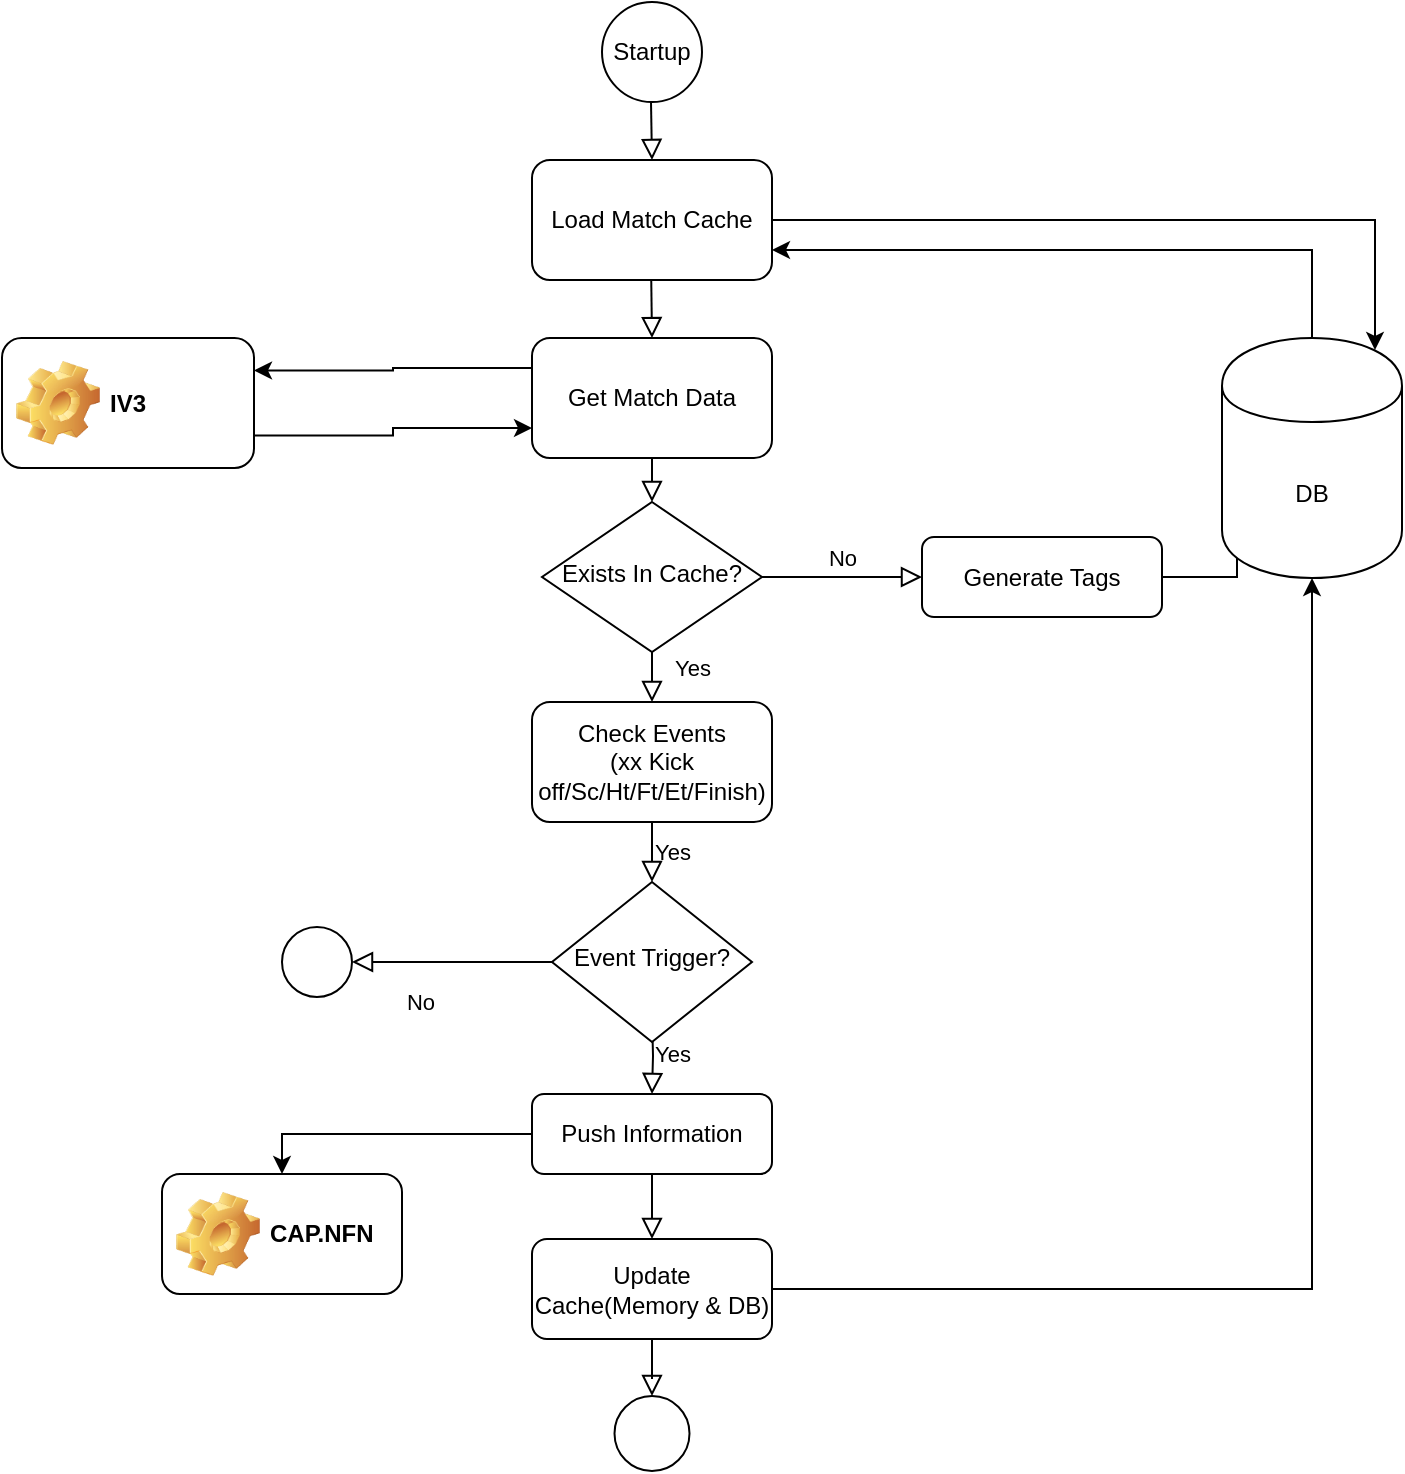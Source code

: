 <mxfile version="13.0.2" type="github" pages="8">
  <diagram id="C5RBs43oDa-KdzZeNtuy" name="V1">
    <mxGraphModel dx="2009" dy="1877" grid="1" gridSize="10" guides="1" tooltips="1" connect="1" arrows="1" fold="1" page="1" pageScale="1" pageWidth="827" pageHeight="1169" math="0" shadow="0">
      <root>
        <mxCell id="WIyWlLk6GJQsqaUBKTNV-0" />
        <mxCell id="WIyWlLk6GJQsqaUBKTNV-1" parent="WIyWlLk6GJQsqaUBKTNV-0" />
        <mxCell id="WIyWlLk6GJQsqaUBKTNV-2" value="" style="rounded=0;html=1;jettySize=auto;orthogonalLoop=1;fontSize=11;endArrow=block;endFill=0;endSize=8;strokeWidth=1;shadow=0;labelBackgroundColor=none;edgeStyle=orthogonalEdgeStyle;entryX=0.5;entryY=0;entryDx=0;entryDy=0;" parent="WIyWlLk6GJQsqaUBKTNV-1" target="6k4LD1PUbO5Gw9Kn8AXm-22" edge="1">
          <mxGeometry relative="1" as="geometry">
            <mxPoint x="234.5" y="-21" as="sourcePoint" />
            <mxPoint x="234.5" y="38" as="targetPoint" />
          </mxGeometry>
        </mxCell>
        <mxCell id="WIyWlLk6GJQsqaUBKTNV-4" value="Yes" style="rounded=0;html=1;jettySize=auto;orthogonalLoop=1;fontSize=11;endArrow=block;endFill=0;endSize=8;strokeWidth=1;shadow=0;labelBackgroundColor=none;edgeStyle=orthogonalEdgeStyle;entryX=0.5;entryY=0;entryDx=0;entryDy=0;" parent="WIyWlLk6GJQsqaUBKTNV-1" target="6k4LD1PUbO5Gw9Kn8AXm-13" edge="1">
          <mxGeometry y="20" relative="1" as="geometry">
            <mxPoint as="offset" />
            <mxPoint x="235" y="165" as="sourcePoint" />
          </mxGeometry>
        </mxCell>
        <mxCell id="WIyWlLk6GJQsqaUBKTNV-5" value="No" style="edgeStyle=orthogonalEdgeStyle;rounded=0;html=1;jettySize=auto;orthogonalLoop=1;fontSize=11;endArrow=block;endFill=0;endSize=8;strokeWidth=1;shadow=0;labelBackgroundColor=none;" parent="WIyWlLk6GJQsqaUBKTNV-1" source="WIyWlLk6GJQsqaUBKTNV-6" target="WIyWlLk6GJQsqaUBKTNV-7" edge="1">
          <mxGeometry y="10" relative="1" as="geometry">
            <mxPoint as="offset" />
          </mxGeometry>
        </mxCell>
        <mxCell id="WIyWlLk6GJQsqaUBKTNV-6" value="Exists In Cache?" style="rhombus;whiteSpace=wrap;html=1;shadow=0;fontFamily=Helvetica;fontSize=12;align=center;strokeWidth=1;spacing=6;spacingTop=-4;" parent="WIyWlLk6GJQsqaUBKTNV-1" vertex="1">
          <mxGeometry x="180" y="100" width="110" height="75" as="geometry" />
        </mxCell>
        <mxCell id="6k4LD1PUbO5Gw9Kn8AXm-11" style="edgeStyle=orthogonalEdgeStyle;rounded=0;orthogonalLoop=1;jettySize=auto;html=1;entryX=0.5;entryY=1;entryDx=0;entryDy=0;" parent="WIyWlLk6GJQsqaUBKTNV-1" source="WIyWlLk6GJQsqaUBKTNV-7" edge="1">
          <mxGeometry relative="1" as="geometry">
            <mxPoint x="565" y="120" as="targetPoint" />
          </mxGeometry>
        </mxCell>
        <mxCell id="WIyWlLk6GJQsqaUBKTNV-7" value="Generate Tags" style="rounded=1;whiteSpace=wrap;html=1;fontSize=12;glass=0;strokeWidth=1;shadow=0;" parent="WIyWlLk6GJQsqaUBKTNV-1" vertex="1">
          <mxGeometry x="370" y="117.5" width="120" height="40" as="geometry" />
        </mxCell>
        <mxCell id="WIyWlLk6GJQsqaUBKTNV-8" value="No" style="rounded=0;html=1;jettySize=auto;orthogonalLoop=1;fontSize=11;endArrow=block;endFill=0;endSize=8;strokeWidth=1;shadow=0;labelBackgroundColor=none;edgeStyle=orthogonalEdgeStyle;entryX=1;entryY=0.5;entryDx=0;entryDy=0;" parent="WIyWlLk6GJQsqaUBKTNV-1" source="WIyWlLk6GJQsqaUBKTNV-10" target="6k4LD1PUbO5Gw9Kn8AXm-16" edge="1">
          <mxGeometry x="0.333" y="20" relative="1" as="geometry">
            <mxPoint as="offset" />
            <mxPoint x="80" y="425" as="targetPoint" />
          </mxGeometry>
        </mxCell>
        <mxCell id="WIyWlLk6GJQsqaUBKTNV-9" value="Yes" style="edgeStyle=orthogonalEdgeStyle;rounded=0;html=1;jettySize=auto;orthogonalLoop=1;fontSize=11;endArrow=block;endFill=0;endSize=8;strokeWidth=1;shadow=0;labelBackgroundColor=none;" parent="WIyWlLk6GJQsqaUBKTNV-1" target="WIyWlLk6GJQsqaUBKTNV-12" edge="1">
          <mxGeometry y="10" relative="1" as="geometry">
            <mxPoint as="offset" />
            <mxPoint x="235" y="356" as="sourcePoint" />
          </mxGeometry>
        </mxCell>
        <mxCell id="WIyWlLk6GJQsqaUBKTNV-10" value="Event Trigger?" style="rhombus;whiteSpace=wrap;html=1;shadow=0;fontFamily=Helvetica;fontSize=12;align=center;strokeWidth=1;spacing=6;spacingTop=-4;" parent="WIyWlLk6GJQsqaUBKTNV-1" vertex="1">
          <mxGeometry x="185" y="290" width="100" height="80" as="geometry" />
        </mxCell>
        <mxCell id="6k4LD1PUbO5Gw9Kn8AXm-18" style="edgeStyle=orthogonalEdgeStyle;rounded=0;orthogonalLoop=1;jettySize=auto;html=1;entryX=0.5;entryY=0;entryDx=0;entryDy=0;" parent="WIyWlLk6GJQsqaUBKTNV-1" source="WIyWlLk6GJQsqaUBKTNV-12" target="6k4LD1PUbO5Gw9Kn8AXm-17" edge="1">
          <mxGeometry relative="1" as="geometry" />
        </mxCell>
        <mxCell id="WIyWlLk6GJQsqaUBKTNV-12" value="Push Information" style="rounded=1;whiteSpace=wrap;html=1;fontSize=12;glass=0;strokeWidth=1;shadow=0;" parent="WIyWlLk6GJQsqaUBKTNV-1" vertex="1">
          <mxGeometry x="175" y="396" width="120" height="40" as="geometry" />
        </mxCell>
        <mxCell id="6k4LD1PUbO5Gw9Kn8AXm-4" style="edgeStyle=orthogonalEdgeStyle;rounded=0;orthogonalLoop=1;jettySize=auto;html=1;entryX=1;entryY=0.25;entryDx=0;entryDy=0;exitX=0;exitY=0.25;exitDx=0;exitDy=0;" parent="WIyWlLk6GJQsqaUBKTNV-1" source="6k4LD1PUbO5Gw9Kn8AXm-22" target="6k4LD1PUbO5Gw9Kn8AXm-5" edge="1">
          <mxGeometry relative="1" as="geometry">
            <mxPoint x="280" y="73" as="sourcePoint" />
            <mxPoint x="414" y="88" as="targetPoint" />
          </mxGeometry>
        </mxCell>
        <mxCell id="6k4LD1PUbO5Gw9Kn8AXm-30" style="edgeStyle=orthogonalEdgeStyle;rounded=0;orthogonalLoop=1;jettySize=auto;html=1;entryX=0;entryY=0.75;entryDx=0;entryDy=0;exitX=1;exitY=0.75;exitDx=0;exitDy=0;" parent="WIyWlLk6GJQsqaUBKTNV-1" source="6k4LD1PUbO5Gw9Kn8AXm-5" target="6k4LD1PUbO5Gw9Kn8AXm-22" edge="1">
          <mxGeometry relative="1" as="geometry" />
        </mxCell>
        <mxCell id="6k4LD1PUbO5Gw9Kn8AXm-5" value="IV3" style="label;whiteSpace=wrap;html=1;image=img/clipart/Gear_128x128.png" parent="WIyWlLk6GJQsqaUBKTNV-1" vertex="1">
          <mxGeometry x="-90" y="18" width="126" height="65" as="geometry" />
        </mxCell>
        <mxCell id="6k4LD1PUbO5Gw9Kn8AXm-7" value="Startup" style="ellipse;whiteSpace=wrap;html=1;aspect=fixed;" parent="WIyWlLk6GJQsqaUBKTNV-1" vertex="1">
          <mxGeometry x="210" y="-150" width="50" height="50" as="geometry" />
        </mxCell>
        <mxCell id="6k4LD1PUbO5Gw9Kn8AXm-37" style="edgeStyle=orthogonalEdgeStyle;rounded=0;orthogonalLoop=1;jettySize=auto;html=1;entryX=1;entryY=0.75;entryDx=0;entryDy=0;exitX=0.5;exitY=0;exitDx=0;exitDy=0;" parent="WIyWlLk6GJQsqaUBKTNV-1" source="6k4LD1PUbO5Gw9Kn8AXm-10" target="6k4LD1PUbO5Gw9Kn8AXm-31" edge="1">
          <mxGeometry relative="1" as="geometry" />
        </mxCell>
        <mxCell id="6k4LD1PUbO5Gw9Kn8AXm-10" value="DB" style="shape=cylinder;whiteSpace=wrap;html=1;boundedLbl=1;backgroundOutline=1;" parent="WIyWlLk6GJQsqaUBKTNV-1" vertex="1">
          <mxGeometry x="520" y="18" width="90" height="120" as="geometry" />
        </mxCell>
        <mxCell id="6k4LD1PUbO5Gw9Kn8AXm-13" value="Check Events&lt;br&gt;(xx Kick off/Sc/Ht/Ft/Et/Finish)" style="rounded=1;whiteSpace=wrap;html=1;" parent="WIyWlLk6GJQsqaUBKTNV-1" vertex="1">
          <mxGeometry x="175" y="200" width="120" height="60" as="geometry" />
        </mxCell>
        <mxCell id="6k4LD1PUbO5Gw9Kn8AXm-15" value="Yes" style="edgeStyle=orthogonalEdgeStyle;rounded=0;html=1;jettySize=auto;orthogonalLoop=1;fontSize=11;endArrow=block;endFill=0;endSize=8;strokeWidth=1;shadow=0;labelBackgroundColor=none;exitX=0.5;exitY=1;exitDx=0;exitDy=0;entryX=0.5;entryY=0;entryDx=0;entryDy=0;" parent="WIyWlLk6GJQsqaUBKTNV-1" source="6k4LD1PUbO5Gw9Kn8AXm-13" target="WIyWlLk6GJQsqaUBKTNV-10" edge="1">
          <mxGeometry y="10" relative="1" as="geometry">
            <mxPoint as="offset" />
            <mxPoint x="280" y="425" as="sourcePoint" />
            <mxPoint x="220" y="395" as="targetPoint" />
          </mxGeometry>
        </mxCell>
        <mxCell id="6k4LD1PUbO5Gw9Kn8AXm-16" value="" style="ellipse;whiteSpace=wrap;html=1;aspect=fixed;" parent="WIyWlLk6GJQsqaUBKTNV-1" vertex="1">
          <mxGeometry x="50" y="312.5" width="35" height="35" as="geometry" />
        </mxCell>
        <mxCell id="6k4LD1PUbO5Gw9Kn8AXm-17" value="CAP.NFN" style="label;whiteSpace=wrap;html=1;image=img/clipart/Gear_128x128.png" parent="WIyWlLk6GJQsqaUBKTNV-1" vertex="1">
          <mxGeometry x="-10" y="436" width="120" height="60" as="geometry" />
        </mxCell>
        <mxCell id="6k4LD1PUbO5Gw9Kn8AXm-22" value="Get Match Data" style="rounded=1;whiteSpace=wrap;html=1;" parent="WIyWlLk6GJQsqaUBKTNV-1" vertex="1">
          <mxGeometry x="175" y="18" width="120" height="60" as="geometry" />
        </mxCell>
        <mxCell id="6k4LD1PUbO5Gw9Kn8AXm-29" value="" style="rounded=0;html=1;jettySize=auto;orthogonalLoop=1;fontSize=11;endArrow=block;endFill=0;endSize=8;strokeWidth=1;shadow=0;labelBackgroundColor=none;edgeStyle=orthogonalEdgeStyle;entryX=0.5;entryY=0;entryDx=0;entryDy=0;" parent="WIyWlLk6GJQsqaUBKTNV-1" target="6k4LD1PUbO5Gw9Kn8AXm-31" edge="1">
          <mxGeometry relative="1" as="geometry">
            <mxPoint x="234.5" y="-100" as="sourcePoint" />
            <mxPoint x="234.5" y="-41" as="targetPoint" />
          </mxGeometry>
        </mxCell>
        <mxCell id="6k4LD1PUbO5Gw9Kn8AXm-34" style="edgeStyle=orthogonalEdgeStyle;rounded=0;orthogonalLoop=1;jettySize=auto;html=1;entryX=0.85;entryY=0.05;entryDx=0;entryDy=0;entryPerimeter=0;" parent="WIyWlLk6GJQsqaUBKTNV-1" source="6k4LD1PUbO5Gw9Kn8AXm-31" target="6k4LD1PUbO5Gw9Kn8AXm-10" edge="1">
          <mxGeometry relative="1" as="geometry">
            <mxPoint x="591" y="49" as="targetPoint" />
          </mxGeometry>
        </mxCell>
        <mxCell id="6k4LD1PUbO5Gw9Kn8AXm-31" value="Load Match Cache" style="rounded=1;whiteSpace=wrap;html=1;" parent="WIyWlLk6GJQsqaUBKTNV-1" vertex="1">
          <mxGeometry x="175" y="-71" width="120" height="60" as="geometry" />
        </mxCell>
        <mxCell id="6k4LD1PUbO5Gw9Kn8AXm-36" value="" style="rounded=0;html=1;jettySize=auto;orthogonalLoop=1;fontSize=11;endArrow=block;endFill=0;endSize=8;strokeWidth=1;shadow=0;labelBackgroundColor=none;edgeStyle=orthogonalEdgeStyle;exitX=0.5;exitY=1;exitDx=0;exitDy=0;entryX=0.5;entryY=0;entryDx=0;entryDy=0;" parent="WIyWlLk6GJQsqaUBKTNV-1" source="6k4LD1PUbO5Gw9Kn8AXm-22" target="WIyWlLk6GJQsqaUBKTNV-6" edge="1">
          <mxGeometry relative="1" as="geometry">
            <mxPoint x="244.5" y="-32" as="sourcePoint" />
            <mxPoint x="244.5" y="27" as="targetPoint" />
          </mxGeometry>
        </mxCell>
        <mxCell id="6k4LD1PUbO5Gw9Kn8AXm-40" style="edgeStyle=orthogonalEdgeStyle;rounded=0;orthogonalLoop=1;jettySize=auto;html=1;entryX=0.5;entryY=1;entryDx=0;entryDy=0;" parent="WIyWlLk6GJQsqaUBKTNV-1" source="6k4LD1PUbO5Gw9Kn8AXm-39" target="6k4LD1PUbO5Gw9Kn8AXm-10" edge="1">
          <mxGeometry relative="1" as="geometry">
            <mxPoint x="596.5" y="114" as="targetPoint" />
          </mxGeometry>
        </mxCell>
        <mxCell id="6k4LD1PUbO5Gw9Kn8AXm-39" value="Update Cache(Memory &amp;amp; DB)" style="rounded=1;whiteSpace=wrap;html=1;" parent="WIyWlLk6GJQsqaUBKTNV-1" vertex="1">
          <mxGeometry x="175" y="468.5" width="120" height="50" as="geometry" />
        </mxCell>
        <mxCell id="6k4LD1PUbO5Gw9Kn8AXm-41" value="" style="rounded=0;html=1;jettySize=auto;orthogonalLoop=1;fontSize=11;endArrow=block;endFill=0;endSize=8;strokeWidth=1;shadow=0;labelBackgroundColor=none;edgeStyle=orthogonalEdgeStyle;exitX=0.5;exitY=1;exitDx=0;exitDy=0;entryX=0.5;entryY=0;entryDx=0;entryDy=0;" parent="WIyWlLk6GJQsqaUBKTNV-1" source="WIyWlLk6GJQsqaUBKTNV-12" target="6k4LD1PUbO5Gw9Kn8AXm-39" edge="1">
          <mxGeometry relative="1" as="geometry">
            <mxPoint x="360" y="326" as="sourcePoint" />
            <mxPoint x="244.5" y="-25" as="targetPoint" />
          </mxGeometry>
        </mxCell>
        <mxCell id="6k4LD1PUbO5Gw9Kn8AXm-43" value="" style="ellipse;whiteSpace=wrap;html=1;aspect=fixed;" parent="WIyWlLk6GJQsqaUBKTNV-1" vertex="1">
          <mxGeometry x="216.25" y="547" width="37.5" height="37.5" as="geometry" />
        </mxCell>
        <mxCell id="6k4LD1PUbO5Gw9Kn8AXm-44" value="" style="rounded=0;html=1;jettySize=auto;orthogonalLoop=1;fontSize=11;endArrow=block;endFill=0;endSize=8;strokeWidth=1;shadow=0;labelBackgroundColor=none;edgeStyle=orthogonalEdgeStyle;exitX=0.5;exitY=1;exitDx=0;exitDy=0;" parent="WIyWlLk6GJQsqaUBKTNV-1" source="6k4LD1PUbO5Gw9Kn8AXm-39" target="6k4LD1PUbO5Gw9Kn8AXm-43" edge="1">
          <mxGeometry relative="1" as="geometry">
            <mxPoint x="440" y="441" as="sourcePoint" />
            <mxPoint x="440" y="486" as="targetPoint" />
          </mxGeometry>
        </mxCell>
      </root>
    </mxGraphModel>
  </diagram>
  <diagram id="zFVL5Wx3fWlO5GU1_KAq" name="V2-01">
    
    <mxGraphModel dx="1360" dy="1880" grid="1" gridSize="10" guides="1" tooltips="1" connect="1" arrows="1" fold="1" page="1" pageScale="1" pageWidth="850" pageHeight="1100" math="0" shadow="0">
      
      <root>
        
        <mxCell id="Gg6b07joexXQDBYHZa73-0" />
        
        <mxCell id="Gg6b07joexXQDBYHZa73-1" parent="Gg6b07joexXQDBYHZa73-0" />
        
        <mxCell id="qNpsoEGlrEc0oBFVcfch-0" value="" style="rounded=0;html=1;jettySize=auto;orthogonalLoop=1;fontSize=11;endArrow=block;endFill=0;endSize=8;strokeWidth=1;shadow=0;labelBackgroundColor=none;edgeStyle=orthogonalEdgeStyle;entryX=0.5;entryY=0;entryDx=0;entryDy=0;" parent="Gg6b07joexXQDBYHZa73-1" target="qNpsoEGlrEc0oBFVcfch-21" edge="1">
          
          <mxGeometry relative="1" as="geometry">
            
            <mxPoint x="310.5" y="-31" as="sourcePoint" />
            
            <mxPoint x="310.5" y="28" as="targetPoint" />
            
          </mxGeometry>
          
        </mxCell>
        
        <mxCell id="qNpsoEGlrEc0oBFVcfch-1" value="Yes" style="rounded=0;html=1;jettySize=auto;orthogonalLoop=1;fontSize=11;endArrow=block;endFill=0;endSize=8;strokeWidth=1;shadow=0;labelBackgroundColor=none;edgeStyle=orthogonalEdgeStyle;entryX=0.5;entryY=0;entryDx=0;entryDy=0;" parent="Gg6b07joexXQDBYHZa73-1" target="qNpsoEGlrEc0oBFVcfch-17" edge="1">
          
          <mxGeometry y="20" relative="1" as="geometry">
            
            <mxPoint as="offset" />
            
            <mxPoint x="311" y="155" as="sourcePoint" />
            
          </mxGeometry>
          
        </mxCell>
        
        <mxCell id="qNpsoEGlrEc0oBFVcfch-2" value="No" style="edgeStyle=orthogonalEdgeStyle;rounded=0;html=1;jettySize=auto;orthogonalLoop=1;fontSize=11;endArrow=block;endFill=0;endSize=8;strokeWidth=1;shadow=0;labelBackgroundColor=none;" parent="Gg6b07joexXQDBYHZa73-1" source="qNpsoEGlrEc0oBFVcfch-3" target="qNpsoEGlrEc0oBFVcfch-5" edge="1">
          
          <mxGeometry y="10" relative="1" as="geometry">
            
            <mxPoint as="offset" />
            
          </mxGeometry>
          
        </mxCell>
        
        <mxCell id="qNpsoEGlrEc0oBFVcfch-3" value="Exists In Cache?" style="rhombus;whiteSpace=wrap;html=1;shadow=0;fontFamily=Helvetica;fontSize=12;align=center;strokeWidth=1;spacing=6;spacingTop=-4;" parent="Gg6b07joexXQDBYHZa73-1" vertex="1">
          
          <mxGeometry x="256" y="90" width="110" height="75" as="geometry" />
          
        </mxCell>
        
        <mxCell id="qNpsoEGlrEc0oBFVcfch-4" style="edgeStyle=orthogonalEdgeStyle;rounded=0;orthogonalLoop=1;jettySize=auto;html=1;entryX=0;entryY=0.5;entryDx=0;entryDy=0;" parent="Gg6b07joexXQDBYHZa73-1" source="qNpsoEGlrEc0oBFVcfch-5" target="qNpsoEGlrEc0oBFVcfch-16" edge="1">
          
          <mxGeometry relative="1" as="geometry">
            
            <mxPoint x="641" y="110" as="targetPoint" />
            
          </mxGeometry>
          
        </mxCell>
        
        <mxCell id="qNpsoEGlrEc0oBFVcfch-5" value="Generate Tags" style="rounded=1;whiteSpace=wrap;html=1;fontSize=12;glass=0;strokeWidth=1;shadow=0;" parent="Gg6b07joexXQDBYHZa73-1" vertex="1">
          
          <mxGeometry x="451" y="140" width="120" height="40" as="geometry" />
          
        </mxCell>
        
        <mxCell id="qNpsoEGlrEc0oBFVcfch-6" value="No" style="rounded=0;html=1;jettySize=auto;orthogonalLoop=1;fontSize=11;endArrow=block;endFill=0;endSize=8;strokeWidth=1;shadow=0;labelBackgroundColor=none;edgeStyle=orthogonalEdgeStyle;entryX=0;entryY=0.75;entryDx=0;entryDy=0;" parent="Gg6b07joexXQDBYHZa73-1" source="qNpsoEGlrEc0oBFVcfch-8" target="qNpsoEGlrEc0oBFVcfch-21" edge="1">
          
          <mxGeometry x="0.333" y="20" relative="1" as="geometry">
            
            <mxPoint as="offset" />
            
            <mxPoint x="156" y="415" as="targetPoint" />
            
            <Array as="points">
              
              <mxPoint x="161" y="320" />
              
              <mxPoint x="161" y="53" />
              
            </Array>
            
          </mxGeometry>
          
        </mxCell>
        
        <mxCell id="qNpsoEGlrEc0oBFVcfch-7" value="Yes" style="edgeStyle=orthogonalEdgeStyle;rounded=0;html=1;jettySize=auto;orthogonalLoop=1;fontSize=11;endArrow=block;endFill=0;endSize=8;strokeWidth=1;shadow=0;labelBackgroundColor=none;entryX=0.5;entryY=0;entryDx=0;entryDy=0;" parent="Gg6b07joexXQDBYHZa73-1" target="qNpsoEGlrEc0oBFVcfch-27" edge="1">
          
          <mxGeometry y="10" relative="1" as="geometry">
            
            <mxPoint as="offset" />
            
            <mxPoint x="311" y="346" as="sourcePoint" />
            
            <mxPoint x="311" y="386" as="targetPoint" />
            
          </mxGeometry>
          
        </mxCell>
        
        <mxCell id="qNpsoEGlrEc0oBFVcfch-8" value="Event Trigger?" style="rhombus;whiteSpace=wrap;html=1;shadow=0;fontFamily=Helvetica;fontSize=12;align=center;strokeWidth=1;spacing=6;spacingTop=-4;" parent="Gg6b07joexXQDBYHZa73-1" vertex="1">
          
          <mxGeometry x="261" y="280" width="100" height="80" as="geometry" />
          
        </mxCell>
        
        <mxCell id="qNpsoEGlrEc0oBFVcfch-11" style="edgeStyle=orthogonalEdgeStyle;rounded=0;orthogonalLoop=1;jettySize=auto;html=1;entryX=-0.008;entryY=0.154;entryDx=0;entryDy=0;exitX=1;exitY=0.25;exitDx=0;exitDy=0;entryPerimeter=0;" parent="Gg6b07joexXQDBYHZa73-1" source="qNpsoEGlrEc0oBFVcfch-21" target="qNpsoEGlrEc0oBFVcfch-13" edge="1">
          
          <mxGeometry relative="1" as="geometry">
            
            <mxPoint x="356" y="63" as="sourcePoint" />
            
            <mxPoint x="490" y="78" as="targetPoint" />
            
          </mxGeometry>
          
        </mxCell>
        
        <mxCell id="qNpsoEGlrEc0oBFVcfch-12" style="edgeStyle=orthogonalEdgeStyle;rounded=0;orthogonalLoop=1;jettySize=auto;html=1;entryX=1;entryY=0.75;entryDx=0;entryDy=0;exitX=0;exitY=0.75;exitDx=0;exitDy=0;" parent="Gg6b07joexXQDBYHZa73-1" source="qNpsoEGlrEc0oBFVcfch-13" target="qNpsoEGlrEc0oBFVcfch-21" edge="1">
          
          <mxGeometry relative="1" as="geometry" />
          
        </mxCell>
        
        <mxCell id="qNpsoEGlrEc0oBFVcfch-13" value="IV3" style="label;whiteSpace=wrap;html=1;image=img/clipart/Gear_128x128.png" parent="Gg6b07joexXQDBYHZa73-1" vertex="1">
          
          <mxGeometry x="511" y="8" width="126" height="65" as="geometry" />
          
        </mxCell>
        
        <mxCell id="qNpsoEGlrEc0oBFVcfch-14" value="Startup" style="ellipse;whiteSpace=wrap;html=1;aspect=fixed;" parent="Gg6b07joexXQDBYHZa73-1" vertex="1">
          
          <mxGeometry x="286" y="-160" width="50" height="50" as="geometry" />
          
        </mxCell>
        
        <mxCell id="qNpsoEGlrEc0oBFVcfch-15" style="edgeStyle=orthogonalEdgeStyle;rounded=0;orthogonalLoop=1;jettySize=auto;html=1;entryX=1;entryY=0.75;entryDx=0;entryDy=0;exitX=0.5;exitY=0;exitDx=0;exitDy=0;" parent="Gg6b07joexXQDBYHZa73-1" source="qNpsoEGlrEc0oBFVcfch-16" target="qNpsoEGlrEc0oBFVcfch-24" edge="1">
          
          <mxGeometry relative="1" as="geometry" />
          
        </mxCell>
        
        <mxCell id="qNpsoEGlrEc0oBFVcfch-16" value="DB" style="shape=cylinder;whiteSpace=wrap;html=1;boundedLbl=1;backgroundOutline=1;" parent="Gg6b07joexXQDBYHZa73-1" vertex="1">
          
          <mxGeometry x="660" y="150" width="90" height="120" as="geometry" />
          
        </mxCell>
        
        <mxCell id="qNpsoEGlrEc0oBFVcfch-17" value="Check Events&lt;br&gt;(xx Kick off/Sc/Ht/Ft/Et/Finish)" style="rounded=1;whiteSpace=wrap;html=1;" parent="Gg6b07joexXQDBYHZa73-1" vertex="1">
          
          <mxGeometry x="251" y="190" width="120" height="60" as="geometry" />
          
        </mxCell>
        
        <mxCell id="qNpsoEGlrEc0oBFVcfch-18" value="Yes" style="edgeStyle=orthogonalEdgeStyle;rounded=0;html=1;jettySize=auto;orthogonalLoop=1;fontSize=11;endArrow=block;endFill=0;endSize=8;strokeWidth=1;shadow=0;labelBackgroundColor=none;exitX=0.5;exitY=1;exitDx=0;exitDy=0;entryX=0.5;entryY=0;entryDx=0;entryDy=0;" parent="Gg6b07joexXQDBYHZa73-1" source="qNpsoEGlrEc0oBFVcfch-17" target="qNpsoEGlrEc0oBFVcfch-8" edge="1">
          
          <mxGeometry y="10" relative="1" as="geometry">
            
            <mxPoint as="offset" />
            
            <mxPoint x="356" y="415" as="sourcePoint" />
            
            <mxPoint x="296" y="385" as="targetPoint" />
            
          </mxGeometry>
          
        </mxCell>
        
        <mxCell id="qNpsoEGlrEc0oBFVcfch-21" value="Get Match Data" style="rounded=1;whiteSpace=wrap;html=1;" parent="Gg6b07joexXQDBYHZa73-1" vertex="1">
          
          <mxGeometry x="251" y="8" width="120" height="60" as="geometry" />
          
        </mxCell>
        
        <mxCell id="qNpsoEGlrEc0oBFVcfch-22" value="" style="rounded=0;html=1;jettySize=auto;orthogonalLoop=1;fontSize=11;endArrow=block;endFill=0;endSize=8;strokeWidth=1;shadow=0;labelBackgroundColor=none;edgeStyle=orthogonalEdgeStyle;entryX=0.5;entryY=0;entryDx=0;entryDy=0;" parent="Gg6b07joexXQDBYHZa73-1" target="qNpsoEGlrEc0oBFVcfch-24" edge="1">
          
          <mxGeometry relative="1" as="geometry">
            
            <mxPoint x="310.5" y="-110" as="sourcePoint" />
            
            <mxPoint x="310.5" y="-51" as="targetPoint" />
            
          </mxGeometry>
          
        </mxCell>
        
        <mxCell id="qNpsoEGlrEc0oBFVcfch-23" style="edgeStyle=orthogonalEdgeStyle;rounded=0;orthogonalLoop=1;jettySize=auto;html=1;entryX=0.85;entryY=0.05;entryDx=0;entryDy=0;entryPerimeter=0;" parent="Gg6b07joexXQDBYHZa73-1" source="qNpsoEGlrEc0oBFVcfch-24" target="qNpsoEGlrEc0oBFVcfch-16" edge="1">
          
          <mxGeometry relative="1" as="geometry">
            
            <mxPoint x="667" y="39" as="targetPoint" />
            
          </mxGeometry>
          
        </mxCell>
        
        <mxCell id="qNpsoEGlrEc0oBFVcfch-24" value="Load Match Cache" style="rounded=1;whiteSpace=wrap;html=1;" parent="Gg6b07joexXQDBYHZa73-1" vertex="1">
          
          <mxGeometry x="251" y="-81" width="120" height="60" as="geometry" />
          
        </mxCell>
        
        <mxCell id="qNpsoEGlrEc0oBFVcfch-25" value="" style="rounded=0;html=1;jettySize=auto;orthogonalLoop=1;fontSize=11;endArrow=block;endFill=0;endSize=8;strokeWidth=1;shadow=0;labelBackgroundColor=none;edgeStyle=orthogonalEdgeStyle;exitX=0.5;exitY=1;exitDx=0;exitDy=0;entryX=0.5;entryY=0;entryDx=0;entryDy=0;" parent="Gg6b07joexXQDBYHZa73-1" source="qNpsoEGlrEc0oBFVcfch-21" target="qNpsoEGlrEc0oBFVcfch-3" edge="1">
          
          <mxGeometry relative="1" as="geometry">
            
            <mxPoint x="320.5" y="-42" as="sourcePoint" />
            
            <mxPoint x="320.5" y="17" as="targetPoint" />
            
          </mxGeometry>
          
        </mxCell>
        
        <mxCell id="qNpsoEGlrEc0oBFVcfch-26" style="edgeStyle=orthogonalEdgeStyle;rounded=0;orthogonalLoop=1;jettySize=auto;html=1;entryX=0.5;entryY=1;entryDx=0;entryDy=0;" parent="Gg6b07joexXQDBYHZa73-1" source="qNpsoEGlrEc0oBFVcfch-27" target="qNpsoEGlrEc0oBFVcfch-16" edge="1">
          
          <mxGeometry relative="1" as="geometry">
            
            <mxPoint x="672.5" y="104" as="targetPoint" />
            
          </mxGeometry>
          
        </mxCell>
        
        <mxCell id="qNpsoEGlrEc0oBFVcfch-27" value="Update Tag To Pending Send" style="rounded=1;whiteSpace=wrap;html=1;" parent="Gg6b07joexXQDBYHZa73-1" vertex="1">
          
          <mxGeometry x="251" y="392.5" width="120" height="50" as="geometry" />
          
        </mxCell>
        
        <mxCell id="qNpsoEGlrEc0oBFVcfch-30" value="" style="rounded=0;html=1;jettySize=auto;orthogonalLoop=1;fontSize=11;endArrow=block;endFill=0;endSize=8;strokeWidth=1;shadow=0;labelBackgroundColor=none;edgeStyle=orthogonalEdgeStyle;exitX=0.5;exitY=1;exitDx=0;exitDy=0;entryX=-0.008;entryY=0.133;entryDx=0;entryDy=0;entryPerimeter=0;" parent="Gg6b07joexXQDBYHZa73-1" source="qNpsoEGlrEc0oBFVcfch-27" target="qNpsoEGlrEc0oBFVcfch-21" edge="1">
          
          <mxGeometry relative="1" as="geometry">
            
            <mxPoint x="516" y="365" as="sourcePoint" />
            
            <mxPoint x="101" y="-50" as="targetPoint" />
            
            <Array as="points">
              
              <mxPoint x="311" y="480" />
              
              <mxPoint x="121" y="480" />
              
              <mxPoint x="121" y="16" />
              
            </Array>
            
          </mxGeometry>
          
        </mxCell>
        
      </root>
      
    </mxGraphModel>
    
  </diagram>
  <diagram id="M7y8lmLdoKVoqIFH_eeD" name="V2-02">
    
    <mxGraphModel dx="1360" dy="1880" grid="1" gridSize="10" guides="1" tooltips="1" connect="1" arrows="1" fold="1" page="1" pageScale="1" pageWidth="850" pageHeight="1100" math="0" shadow="0">
      
      <root>
        
        <mxCell id="gfVQsOT7YLgto9xU0WHH-0" />
        
        <mxCell id="gfVQsOT7YLgto9xU0WHH-1" parent="gfVQsOT7YLgto9xU0WHH-0" />
        
        <mxCell id="UYJM0emweWq699UMywA4-0" value="" style="rounded=0;html=1;jettySize=auto;orthogonalLoop=1;fontSize=11;endArrow=block;endFill=0;endSize=8;strokeWidth=1;shadow=0;labelBackgroundColor=none;edgeStyle=orthogonalEdgeStyle;entryX=0.5;entryY=0;entryDx=0;entryDy=0;" parent="gfVQsOT7YLgto9xU0WHH-1" target="UYJM0emweWq699UMywA4-18" edge="1">
          
          <mxGeometry relative="1" as="geometry">
            
            <mxPoint x="399.5" y="82" as="sourcePoint" />
            
            <mxPoint x="399.5" y="141" as="targetPoint" />
            
          </mxGeometry>
          
        </mxCell>
        
        <mxCell id="UYJM0emweWq699UMywA4-1" value="Yes" style="rounded=0;html=1;jettySize=auto;orthogonalLoop=1;fontSize=11;endArrow=block;endFill=0;endSize=8;strokeWidth=1;shadow=0;labelBackgroundColor=none;edgeStyle=orthogonalEdgeStyle;entryX=0.5;entryY=0;entryDx=0;entryDy=0;exitX=0.5;exitY=1;exitDx=0;exitDy=0;" parent="gfVQsOT7YLgto9xU0WHH-1" source="wy965x564PRo7KeHWa_R-1" target="UYJM0emweWq699UMywA4-15" edge="1">
          
          <mxGeometry y="20" relative="1" as="geometry">
            
            <mxPoint as="offset" />
            
            <mxPoint x="400" y="268" as="sourcePoint" />
            
          </mxGeometry>
          
        </mxCell>
        
        <mxCell id="UYJM0emweWq699UMywA4-6" value="No" style="rounded=0;html=1;jettySize=auto;orthogonalLoop=1;fontSize=11;endArrow=block;endFill=0;endSize=8;strokeWidth=1;shadow=0;labelBackgroundColor=none;edgeStyle=orthogonalEdgeStyle;entryX=1;entryY=0.5;entryDx=0;entryDy=0;" parent="gfVQsOT7YLgto9xU0WHH-1" source="UYJM0emweWq699UMywA4-8" target="hRwCWxAcTZvykBa1zVbb-3" edge="1">
          
          <mxGeometry x="0.333" y="20" relative="1" as="geometry">
            
            <mxPoint as="offset" />
            
            <mxPoint x="645" y="437.5" as="targetPoint" />
            
          </mxGeometry>
          
        </mxCell>
        
        <mxCell id="UYJM0emweWq699UMywA4-7" value="Yes" style="edgeStyle=orthogonalEdgeStyle;rounded=0;html=1;jettySize=auto;orthogonalLoop=1;fontSize=11;endArrow=block;endFill=0;endSize=8;strokeWidth=1;shadow=0;labelBackgroundColor=none;entryX=0.5;entryY=0;entryDx=0;entryDy=0;" parent="gfVQsOT7YLgto9xU0WHH-1" target="UYJM0emweWq699UMywA4-24" edge="1">
          
          <mxGeometry y="10" relative="1" as="geometry">
            
            <mxPoint as="offset" />
            
            <mxPoint x="400" y="459" as="sourcePoint" />
            
            <mxPoint x="400" y="499" as="targetPoint" />
            
          </mxGeometry>
          
        </mxCell>
        
        <mxCell id="UYJM0emweWq699UMywA4-8" value="Send successfully?" style="rhombus;whiteSpace=wrap;html=1;shadow=0;fontFamily=Helvetica;fontSize=12;align=center;strokeWidth=1;spacing=6;spacingTop=-4;" parent="gfVQsOT7YLgto9xU0WHH-1" vertex="1">
          
          <mxGeometry x="350" y="393" width="100" height="80" as="geometry" />
          
        </mxCell>
        
        <mxCell id="UYJM0emweWq699UMywA4-12" value="Startup" style="ellipse;whiteSpace=wrap;html=1;aspect=fixed;" parent="gfVQsOT7YLgto9xU0WHH-1" vertex="1">
          
          <mxGeometry x="375" y="-47" width="50" height="50" as="geometry" />
          
        </mxCell>
        
        <mxCell id="UYJM0emweWq699UMywA4-13" style="edgeStyle=orthogonalEdgeStyle;rounded=0;orthogonalLoop=1;jettySize=auto;html=1;entryX=1;entryY=0.75;entryDx=0;entryDy=0;exitX=0.5;exitY=0;exitDx=0;exitDy=0;" parent="gfVQsOT7YLgto9xU0WHH-1" source="UYJM0emweWq699UMywA4-14" target="UYJM0emweWq699UMywA4-21" edge="1">
          
          <mxGeometry relative="1" as="geometry" />
          
        </mxCell>
        
        <mxCell id="UYJM0emweWq699UMywA4-14" value="DB" style="shape=cylinder;whiteSpace=wrap;html=1;boundedLbl=1;backgroundOutline=1;" parent="gfVQsOT7YLgto9xU0WHH-1" vertex="1">
          
          <mxGeometry x="640" y="209" width="90" height="120" as="geometry" />
          
        </mxCell>
        
        <mxCell id="hRwCWxAcTZvykBa1zVbb-1" style="edgeStyle=orthogonalEdgeStyle;rounded=0;orthogonalLoop=1;jettySize=auto;html=1;entryX=1;entryY=0.25;entryDx=0;entryDy=0;exitX=0;exitY=0.25;exitDx=0;exitDy=0;" parent="gfVQsOT7YLgto9xU0WHH-1" source="UYJM0emweWq699UMywA4-15" target="hRwCWxAcTZvykBa1zVbb-0" edge="1">
          
          <mxGeometry relative="1" as="geometry" />
          
        </mxCell>
        
        <mxCell id="UYJM0emweWq699UMywA4-15" value="Push Information" style="rounded=1;whiteSpace=wrap;html=1;" parent="gfVQsOT7YLgto9xU0WHH-1" vertex="1">
          
          <mxGeometry x="340" y="303" width="120" height="60" as="geometry" />
          
        </mxCell>
        
        <mxCell id="UYJM0emweWq699UMywA4-16" value="Yes" style="edgeStyle=orthogonalEdgeStyle;rounded=0;html=1;jettySize=auto;orthogonalLoop=1;fontSize=11;endArrow=block;endFill=0;endSize=8;strokeWidth=1;shadow=0;labelBackgroundColor=none;exitX=0.5;exitY=1;exitDx=0;exitDy=0;entryX=0.5;entryY=0;entryDx=0;entryDy=0;" parent="gfVQsOT7YLgto9xU0WHH-1" source="UYJM0emweWq699UMywA4-15" target="UYJM0emweWq699UMywA4-8" edge="1">
          
          <mxGeometry y="10" relative="1" as="geometry">
            
            <mxPoint as="offset" />
            
            <mxPoint x="445" y="528" as="sourcePoint" />
            
            <mxPoint x="385" y="498" as="targetPoint" />
            
          </mxGeometry>
          
        </mxCell>
        
        <mxCell id="UYJM0emweWq699UMywA4-18" value="Start Db transaction" style="rounded=1;whiteSpace=wrap;html=1;" parent="gfVQsOT7YLgto9xU0WHH-1" vertex="1">
          
          <mxGeometry x="340" y="121" width="120" height="60" as="geometry" />
          
        </mxCell>
        
        <mxCell id="UYJM0emweWq699UMywA4-19" value="" style="rounded=0;html=1;jettySize=auto;orthogonalLoop=1;fontSize=11;endArrow=block;endFill=0;endSize=8;strokeWidth=1;shadow=0;labelBackgroundColor=none;edgeStyle=orthogonalEdgeStyle;entryX=0.5;entryY=0;entryDx=0;entryDy=0;" parent="gfVQsOT7YLgto9xU0WHH-1" target="UYJM0emweWq699UMywA4-21" edge="1">
          
          <mxGeometry relative="1" as="geometry">
            
            <mxPoint x="399.5" y="3" as="sourcePoint" />
            
            <mxPoint x="399.5" y="62" as="targetPoint" />
            
          </mxGeometry>
          
        </mxCell>
        
        <mxCell id="UYJM0emweWq699UMywA4-20" style="edgeStyle=orthogonalEdgeStyle;rounded=0;orthogonalLoop=1;jettySize=auto;html=1;entryX=0.85;entryY=0.05;entryDx=0;entryDy=0;entryPerimeter=0;" parent="gfVQsOT7YLgto9xU0WHH-1" source="UYJM0emweWq699UMywA4-21" target="UYJM0emweWq699UMywA4-14" edge="1">
          
          <mxGeometry relative="1" as="geometry">
            
            <mxPoint x="756" y="152" as="targetPoint" />
            
          </mxGeometry>
          
        </mxCell>
        
        <mxCell id="UYJM0emweWq699UMywA4-21" value="Get Tags waiting to be send" style="rounded=1;whiteSpace=wrap;html=1;" parent="gfVQsOT7YLgto9xU0WHH-1" vertex="1">
          
          <mxGeometry x="340" y="32" width="120" height="60" as="geometry" />
          
        </mxCell>
        
        <mxCell id="UYJM0emweWq699UMywA4-22" value="" style="rounded=0;html=1;jettySize=auto;orthogonalLoop=1;fontSize=11;endArrow=block;endFill=0;endSize=8;strokeWidth=1;shadow=0;labelBackgroundColor=none;edgeStyle=orthogonalEdgeStyle;exitX=0.5;exitY=1;exitDx=0;exitDy=0;entryX=0.5;entryY=0;entryDx=0;entryDy=0;" parent="gfVQsOT7YLgto9xU0WHH-1" source="UYJM0emweWq699UMywA4-18" target="wy965x564PRo7KeHWa_R-1" edge="1">
          
          <mxGeometry relative="1" as="geometry">
            
            <mxPoint x="409.5" y="71" as="sourcePoint" />
            
            <mxPoint x="400" y="203" as="targetPoint" />
            
          </mxGeometry>
          
        </mxCell>
        
        <mxCell id="hRwCWxAcTZvykBa1zVbb-6" style="edgeStyle=orthogonalEdgeStyle;rounded=0;orthogonalLoop=1;jettySize=auto;html=1;entryX=0.85;entryY=0.95;entryDx=0;entryDy=0;entryPerimeter=0;" parent="gfVQsOT7YLgto9xU0WHH-1" source="UYJM0emweWq699UMywA4-24" target="UYJM0emweWq699UMywA4-14" edge="1">
          
          <mxGeometry relative="1" as="geometry" />
          
        </mxCell>
        
        <mxCell id="UYJM0emweWq699UMywA4-24" value="Commit transaction" style="rounded=1;whiteSpace=wrap;html=1;" parent="gfVQsOT7YLgto9xU0WHH-1" vertex="1">
          
          <mxGeometry x="340" y="505.5" width="120" height="50" as="geometry" />
          
        </mxCell>
        
        <mxCell id="UYJM0emweWq699UMywA4-26" value="" style="rounded=0;html=1;jettySize=auto;orthogonalLoop=1;fontSize=11;endArrow=block;endFill=0;endSize=8;strokeWidth=1;shadow=0;labelBackgroundColor=none;edgeStyle=orthogonalEdgeStyle;exitX=0.5;exitY=1;exitDx=0;exitDy=0;entryX=0;entryY=0.25;entryDx=0;entryDy=0;" parent="gfVQsOT7YLgto9xU0WHH-1" source="UYJM0emweWq699UMywA4-24" target="UYJM0emweWq699UMywA4-21" edge="1">
          
          <mxGeometry relative="1" as="geometry">
            
            <mxPoint x="605" y="478" as="sourcePoint" />
            
            <mxPoint x="400" y="584" as="targetPoint" />
            
            <Array as="points">
              
              <mxPoint x="400" y="590" />
              
              <mxPoint x="70" y="590" />
              
              <mxPoint x="70" y="47" />
              
            </Array>
            
          </mxGeometry>
          
        </mxCell>
        
        <mxCell id="wy965x564PRo7KeHWa_R-2" style="edgeStyle=orthogonalEdgeStyle;rounded=0;orthogonalLoop=1;jettySize=auto;html=1;" parent="gfVQsOT7YLgto9xU0WHH-1" source="wy965x564PRo7KeHWa_R-1" target="UYJM0emweWq699UMywA4-14" edge="1">
          
          <mxGeometry relative="1" as="geometry" />
          
        </mxCell>
        
        <mxCell id="wy965x564PRo7KeHWa_R-1" value="Lock Row&lt;br&gt;(Update Tag to Sent OK)" style="rounded=1;whiteSpace=wrap;html=1;" parent="gfVQsOT7YLgto9xU0WHH-1" vertex="1">
          
          <mxGeometry x="340" y="209" width="120" height="60" as="geometry" />
          
        </mxCell>
        
        <mxCell id="hRwCWxAcTZvykBa1zVbb-2" style="edgeStyle=orthogonalEdgeStyle;rounded=0;orthogonalLoop=1;jettySize=auto;html=1;entryX=0;entryY=0.75;entryDx=0;entryDy=0;exitX=1;exitY=0.75;exitDx=0;exitDy=0;" parent="gfVQsOT7YLgto9xU0WHH-1" source="hRwCWxAcTZvykBa1zVbb-0" target="UYJM0emweWq699UMywA4-15" edge="1">
          
          <mxGeometry relative="1" as="geometry" />
          
        </mxCell>
        
        <mxCell id="hRwCWxAcTZvykBa1zVbb-0" value="CAP.NFN" style="label;whiteSpace=wrap;html=1;image=img/clipart/Gear_128x128.png" parent="gfVQsOT7YLgto9xU0WHH-1" vertex="1">
          
          <mxGeometry x="170" y="303" width="120" height="60" as="geometry" />
          
        </mxCell>
        
        <mxCell id="hRwCWxAcTZvykBa1zVbb-3" value="Rollback transaction&lt;br&gt;(Release Lock, Tag reset to pending)" style="rounded=1;whiteSpace=wrap;html=1;" parent="gfVQsOT7YLgto9xU0WHH-1" vertex="1">
          
          <mxGeometry x="160" y="420" width="120" height="60" as="geometry" />
          
        </mxCell>
        
        <mxCell id="hRwCWxAcTZvykBa1zVbb-11" value="" style="rounded=0;html=1;jettySize=auto;orthogonalLoop=1;fontSize=11;endArrow=block;endFill=0;endSize=8;strokeWidth=1;shadow=0;labelBackgroundColor=none;edgeStyle=orthogonalEdgeStyle;exitX=0;exitY=0.5;exitDx=0;exitDy=0;entryX=0;entryY=0.75;entryDx=0;entryDy=0;" parent="gfVQsOT7YLgto9xU0WHH-1" source="hRwCWxAcTZvykBa1zVbb-3" target="UYJM0emweWq699UMywA4-21" edge="1">
          
          <mxGeometry relative="1" as="geometry">
            
            <mxPoint x="410" y="565.5" as="sourcePoint" />
            
            <mxPoint x="350" y="72" as="targetPoint" />
            
            <Array as="points">
              
              <mxPoint x="110" y="450" />
              
              <mxPoint x="110" y="77" />
              
            </Array>
            
          </mxGeometry>
          
        </mxCell>
        
      </root>
      
    </mxGraphModel>
    
  </diagram>
  <diagram id="neBUixCtu_hrLGzwuced" name="Match Refresh">
    
    <mxGraphModel dx="1360" dy="780" grid="1" gridSize="10" guides="1" tooltips="1" connect="1" arrows="1" fold="1" page="1" pageScale="1" pageWidth="850" pageHeight="1100" math="0" shadow="0">
      
      <root>
        
        <mxCell id="MSXAlveWyUb_gbDv8mmJ-0" />
        
        <mxCell id="MSXAlveWyUb_gbDv8mmJ-1" parent="MSXAlveWyUb_gbDv8mmJ-0" />
        
        <mxCell id="1R-FOjxpQe_7E5hH0tpF-2" style="edgeStyle=orthogonalEdgeStyle;rounded=0;orthogonalLoop=1;jettySize=auto;html=1;entryX=0.5;entryY=0;entryDx=0;entryDy=0;" edge="1" parent="MSXAlveWyUb_gbDv8mmJ-1" source="1R-FOjxpQe_7E5hH0tpF-1" target="1R-FOjxpQe_7E5hH0tpF-9">
          
          <mxGeometry relative="1" as="geometry">
            
            <mxPoint x="340" y="110" as="targetPoint" />
            
          </mxGeometry>
          
        </mxCell>
        
        <mxCell id="1R-FOjxpQe_7E5hH0tpF-1" value="" style="ellipse;whiteSpace=wrap;html=1;aspect=fixed;" vertex="1" parent="MSXAlveWyUb_gbDv8mmJ-1">
          
          <mxGeometry x="310" y="30" width="40" height="40" as="geometry" />
          
        </mxCell>
        
        <mxCell id="1R-FOjxpQe_7E5hH0tpF-31" style="edgeStyle=orthogonalEdgeStyle;rounded=0;orthogonalLoop=1;jettySize=auto;html=1;entryX=0.5;entryY=0;entryDx=0;entryDy=0;" edge="1" parent="MSXAlveWyUb_gbDv8mmJ-1" source="1R-FOjxpQe_7E5hH0tpF-3" target="1R-FOjxpQe_7E5hH0tpF-32">
          
          <mxGeometry relative="1" as="geometry">
            
            <mxPoint x="330" y="446" as="targetPoint" />
            
          </mxGeometry>
          
        </mxCell>
        
        <mxCell id="1R-FOjxpQe_7E5hH0tpF-3" value="Get Match from IV3 in loop" style="rounded=0;whiteSpace=wrap;html=1;" vertex="1" parent="MSXAlveWyUb_gbDv8mmJ-1">
          
          <mxGeometry x="270" y="356" width="120" height="60" as="geometry" />
          
        </mxCell>
        
        <mxCell id="1R-FOjxpQe_7E5hH0tpF-15" style="edgeStyle=orthogonalEdgeStyle;rounded=0;orthogonalLoop=1;jettySize=auto;html=1;entryX=0.5;entryY=0;entryDx=0;entryDy=0;" edge="1" parent="MSXAlveWyUb_gbDv8mmJ-1" source="1R-FOjxpQe_7E5hH0tpF-9" target="1R-FOjxpQe_7E5hH0tpF-14">
          
          <mxGeometry relative="1" as="geometry" />
          
        </mxCell>
        
        <mxCell id="1R-FOjxpQe_7E5hH0tpF-9" value="Load Match from DB" style="rounded=0;whiteSpace=wrap;html=1;" vertex="1" parent="MSXAlveWyUb_gbDv8mmJ-1">
          
          <mxGeometry x="270" y="130" width="120" height="60" as="geometry" />
          
        </mxCell>
        
        <mxCell id="1R-FOjxpQe_7E5hH0tpF-30" style="edgeStyle=orthogonalEdgeStyle;rounded=0;orthogonalLoop=1;jettySize=auto;html=1;entryX=0.5;entryY=0;entryDx=0;entryDy=0;" edge="1" parent="MSXAlveWyUb_gbDv8mmJ-1" source="1R-FOjxpQe_7E5hH0tpF-14" target="1R-FOjxpQe_7E5hH0tpF-3">
          
          <mxGeometry relative="1" as="geometry" />
          
        </mxCell>
        
        <mxCell id="1R-FOjxpQe_7E5hH0tpF-14" value="Cache in memory&lt;br&gt;(Stored Matches)" style="rounded=0;whiteSpace=wrap;html=1;" vertex="1" parent="MSXAlveWyUb_gbDv8mmJ-1">
          
          <mxGeometry x="270" y="242" width="120" height="60" as="geometry" />
          
        </mxCell>
        
        <mxCell id="1R-FOjxpQe_7E5hH0tpF-47" style="edgeStyle=orthogonalEdgeStyle;rounded=0;orthogonalLoop=1;jettySize=auto;html=1;entryX=0;entryY=0.5;entryDx=0;entryDy=0;exitX=0.5;exitY=1;exitDx=0;exitDy=0;" edge="1" parent="MSXAlveWyUb_gbDv8mmJ-1" source="1R-FOjxpQe_7E5hH0tpF-52" target="1R-FOjxpQe_7E5hH0tpF-3">
          
          <mxGeometry relative="1" as="geometry">
            
            <Array as="points">
              
              <mxPoint x="330" y="650" />
              
              <mxPoint x="190" y="650" />
              
              <mxPoint x="190" y="386" />
              
            </Array>
            
          </mxGeometry>
          
        </mxCell>
        
        <mxCell id="1R-FOjxpQe_7E5hH0tpF-53" style="edgeStyle=orthogonalEdgeStyle;rounded=0;orthogonalLoop=1;jettySize=auto;html=1;entryX=0.5;entryY=0;entryDx=0;entryDy=0;" edge="1" parent="MSXAlveWyUb_gbDv8mmJ-1" source="1R-FOjxpQe_7E5hH0tpF-32" target="1R-FOjxpQe_7E5hH0tpF-52">
          
          <mxGeometry relative="1" as="geometry" />
          
        </mxCell>
        
        <mxCell id="1R-FOjxpQe_7E5hH0tpF-32" value="Cache in memory&lt;br&gt;(Active Matches)" style="rounded=0;whiteSpace=wrap;html=1;" vertex="1" parent="MSXAlveWyUb_gbDv8mmJ-1">
          
          <mxGeometry x="270" y="456" width="120" height="60" as="geometry" />
          
        </mxCell>
        
        <mxCell id="1R-FOjxpQe_7E5hH0tpF-52" value="Wait x seconds" style="rounded=0;whiteSpace=wrap;html=1;" vertex="1" parent="MSXAlveWyUb_gbDv8mmJ-1">
          
          <mxGeometry x="270" y="560" width="120" height="60" as="geometry" />
          
        </mxCell>
        
        <mxCell id="IWVcLyXIRM7eNDKSrxnl-0" value="Cache: Stored Matches" style="ellipse;whiteSpace=wrap;html=1;" vertex="1" parent="MSXAlveWyUb_gbDv8mmJ-1">
          
          <mxGeometry x="530" y="232" width="120" height="80" as="geometry" />
          
        </mxCell>
        
        <mxCell id="IWVcLyXIRM7eNDKSrxnl-1" value="Cache: Active Matches" style="ellipse;whiteSpace=wrap;html=1;" vertex="1" parent="MSXAlveWyUb_gbDv8mmJ-1">
          
          <mxGeometry x="530" y="346" width="120" height="80" as="geometry" />
          
        </mxCell>
        
        <mxCell id="IWVcLyXIRM7eNDKSrxnl-4" value="" style="endArrow=block;dashed=1;endFill=0;endSize=12;html=1;exitX=1;exitY=0.5;exitDx=0;exitDy=0;entryX=0;entryY=0.5;entryDx=0;entryDy=0;" edge="1" parent="MSXAlveWyUb_gbDv8mmJ-1" source="1R-FOjxpQe_7E5hH0tpF-3" target="IWVcLyXIRM7eNDKSrxnl-1">
          
          <mxGeometry width="160" relative="1" as="geometry">
            
            <mxPoint x="450" y="480" as="sourcePoint" />
            
            <mxPoint x="610" y="480" as="targetPoint" />
            
          </mxGeometry>
          
        </mxCell>
        
        <mxCell id="IWVcLyXIRM7eNDKSrxnl-5" value="" style="endArrow=block;dashed=1;endFill=0;endSize=12;html=1;exitX=1;exitY=0.5;exitDx=0;exitDy=0;entryX=0;entryY=0.5;entryDx=0;entryDy=0;" edge="1" parent="MSXAlveWyUb_gbDv8mmJ-1" source="1R-FOjxpQe_7E5hH0tpF-14" target="IWVcLyXIRM7eNDKSrxnl-0">
          
          <mxGeometry width="160" relative="1" as="geometry">
            
            <mxPoint x="440" y="210" as="sourcePoint" />
            
            <mxPoint x="600" y="210" as="targetPoint" />
            
          </mxGeometry>
          
        </mxCell>
        
      </root>
      
    </mxGraphModel>
    
  </diagram>
  <diagram id="8QIWzA-uEk1TYkYj_0_e" name="Match Init">
    
    <mxGraphModel dx="1360" dy="780" grid="1" gridSize="10" guides="1" tooltips="1" connect="1" arrows="1" fold="1" page="1" pageScale="1" pageWidth="850" pageHeight="1100" math="0" shadow="0">
      
      <root>
        
        <mxCell id="7Ozf_wwDTxVl-qoK5Vcz-0" />
        
        <mxCell id="7Ozf_wwDTxVl-qoK5Vcz-1" parent="7Ozf_wwDTxVl-qoK5Vcz-0" />
        
        <mxCell id="22i12F-ZPNtx-kDII346-0" value="Cache: Stored Matches" style="ellipse;whiteSpace=wrap;html=1;" vertex="1" parent="7Ozf_wwDTxVl-qoK5Vcz-1">
          
          <mxGeometry x="483" y="80" width="120" height="80" as="geometry" />
          
        </mxCell>
        
        <mxCell id="22i12F-ZPNtx-kDII346-1" value="Cache: Active Matches" style="ellipse;whiteSpace=wrap;html=1;" vertex="1" parent="7Ozf_wwDTxVl-qoK5Vcz-1">
          
          <mxGeometry x="141" y="81" width="120" height="80" as="geometry" />
          
        </mxCell>
        
        <mxCell id="22i12F-ZPNtx-kDII346-6" style="edgeStyle=orthogonalEdgeStyle;rounded=0;orthogonalLoop=1;jettySize=auto;html=1;entryX=0.5;entryY=0;entryDx=0;entryDy=0;" edge="1" parent="7Ozf_wwDTxVl-qoK5Vcz-1" source="22i12F-ZPNtx-kDII346-2" target="22i12F-ZPNtx-kDII346-8">
          
          <mxGeometry relative="1" as="geometry">
            
            <mxPoint x="380" y="370" as="targetPoint" />
            
          </mxGeometry>
          
        </mxCell>
        
        <mxCell id="22i12F-ZPNtx-kDII346-2" value="Check if &lt;br&gt;ActiveMatch.VoidMatch == false&lt;br&gt;&amp;amp;&amp;amp; Match not found in Stored Matches" style="rounded=0;whiteSpace=wrap;html=1;" vertex="1" parent="7Ozf_wwDTxVl-qoK5Vcz-1">
          
          <mxGeometry x="290" y="250" width="180" height="60" as="geometry" />
          
        </mxCell>
        
        <mxCell id="22i12F-ZPNtx-kDII346-4" value="" style="endArrow=classic;html=1;exitX=0.5;exitY=1;exitDx=0;exitDy=0;entryX=0.25;entryY=0;entryDx=0;entryDy=0;" edge="1" parent="7Ozf_wwDTxVl-qoK5Vcz-1" source="22i12F-ZPNtx-kDII346-1" target="22i12F-ZPNtx-kDII346-2">
          
          <mxGeometry width="50" height="50" relative="1" as="geometry">
            
            <mxPoint x="110" y="360" as="sourcePoint" />
            
            <mxPoint x="160" y="310" as="targetPoint" />
            
          </mxGeometry>
          
        </mxCell>
        
        <mxCell id="22i12F-ZPNtx-kDII346-5" value="" style="endArrow=classic;html=1;exitX=0.5;exitY=1;exitDx=0;exitDy=0;" edge="1" parent="7Ozf_wwDTxVl-qoK5Vcz-1" source="22i12F-ZPNtx-kDII346-0" target="22i12F-ZPNtx-kDII346-2">
          
          <mxGeometry width="50" height="50" relative="1" as="geometry">
            
            <mxPoint x="510" y="280" as="sourcePoint" />
            
            <mxPoint x="560" y="230" as="targetPoint" />
            
          </mxGeometry>
          
        </mxCell>
        
        <mxCell id="22i12F-ZPNtx-kDII346-7" value="Y" style="text;html=1;align=center;verticalAlign=middle;resizable=0;points=[];autosize=1;" vertex="1" parent="7Ozf_wwDTxVl-qoK5Vcz-1">
          
          <mxGeometry x="378" y="334" width="20" height="20" as="geometry" />
          
        </mxCell>
        
        <mxCell id="22i12F-ZPNtx-kDII346-10" style="edgeStyle=orthogonalEdgeStyle;rounded=0;orthogonalLoop=1;jettySize=auto;html=1;entryX=0.5;entryY=0;entryDx=0;entryDy=0;" edge="1" parent="7Ozf_wwDTxVl-qoK5Vcz-1" source="22i12F-ZPNtx-kDII346-8" target="22i12F-ZPNtx-kDII346-9">
          
          <mxGeometry relative="1" as="geometry" />
          
        </mxCell>
        
        <mxCell id="22i12F-ZPNtx-kDII346-8" value="Save match to DB" style="rounded=0;whiteSpace=wrap;html=1;" vertex="1" parent="7Ozf_wwDTxVl-qoK5Vcz-1">
          
          <mxGeometry x="320" y="380" width="120" height="60" as="geometry" />
          
        </mxCell>
        
        <mxCell id="22i12F-ZPNtx-kDII346-17" style="edgeStyle=orthogonalEdgeStyle;rounded=0;orthogonalLoop=1;jettySize=auto;html=1;entryX=0.5;entryY=0;entryDx=0;entryDy=0;" edge="1" parent="7Ozf_wwDTxVl-qoK5Vcz-1" source="22i12F-ZPNtx-kDII346-9" target="22i12F-ZPNtx-kDII346-16">
          
          <mxGeometry relative="1" as="geometry" />
          
        </mxCell>
        
        <mxCell id="22i12F-ZPNtx-kDII346-9" value="Generate tags save to DB" style="rounded=0;whiteSpace=wrap;html=1;" vertex="1" parent="7Ozf_wwDTxVl-qoK5Vcz-1">
          
          <mxGeometry x="320" y="480" width="120" height="60" as="geometry" />
          
        </mxCell>
        
        <mxCell id="22i12F-ZPNtx-kDII346-12" style="edgeStyle=orthogonalEdgeStyle;rounded=0;orthogonalLoop=1;jettySize=auto;html=1;entryX=0;entryY=0.5;entryDx=0;entryDy=0;exitX=0.5;exitY=1;exitDx=0;exitDy=0;" edge="1" parent="7Ozf_wwDTxVl-qoK5Vcz-1" source="22i12F-ZPNtx-kDII346-2" target="22i12F-ZPNtx-kDII346-14">
          
          <mxGeometry relative="1" as="geometry">
            
            <mxPoint x="500" y="330" as="targetPoint" />
            
          </mxGeometry>
          
        </mxCell>
        
        <mxCell id="22i12F-ZPNtx-kDII346-13" value="N" style="text;html=1;align=center;verticalAlign=middle;resizable=0;points=[];labelBackgroundColor=#ffffff;" vertex="1" connectable="0" parent="22i12F-ZPNtx-kDII346-12">
          
          <mxGeometry x="0.259" y="3" relative="1" as="geometry">
            
            <mxPoint x="13" as="offset" />
            
          </mxGeometry>
          
        </mxCell>
        
        <mxCell id="22i12F-ZPNtx-kDII346-15" style="edgeStyle=orthogonalEdgeStyle;rounded=0;orthogonalLoop=1;jettySize=auto;html=1;entryX=1;entryY=0.5;entryDx=0;entryDy=0;exitX=0.5;exitY=0;exitDx=0;exitDy=0;" edge="1" parent="7Ozf_wwDTxVl-qoK5Vcz-1" source="22i12F-ZPNtx-kDII346-14" target="22i12F-ZPNtx-kDII346-2">
          
          <mxGeometry relative="1" as="geometry" />
          
        </mxCell>
        
        <mxCell id="22i12F-ZPNtx-kDII346-14" value="Wait x seconds" style="rounded=1;whiteSpace=wrap;html=1;" vertex="1" parent="7Ozf_wwDTxVl-qoK5Vcz-1">
          
          <mxGeometry x="590" y="300" width="120" height="60" as="geometry" />
          
        </mxCell>
        
        <mxCell id="22i12F-ZPNtx-kDII346-18" style="edgeStyle=orthogonalEdgeStyle;rounded=0;orthogonalLoop=1;jettySize=auto;html=1;entryX=0.5;entryY=1;entryDx=0;entryDy=0;" edge="1" parent="7Ozf_wwDTxVl-qoK5Vcz-1" source="22i12F-ZPNtx-kDII346-16" target="22i12F-ZPNtx-kDII346-14">
          
          <mxGeometry relative="1" as="geometry">
            
            <mxPoint x="380" y="240" as="targetPoint" />
            
          </mxGeometry>
          
        </mxCell>
        
        <mxCell id="22i12F-ZPNtx-kDII346-16" value="Update cache (include timestamp)" style="rounded=0;whiteSpace=wrap;html=1;" vertex="1" parent="7Ozf_wwDTxVl-qoK5Vcz-1">
          
          <mxGeometry x="320" y="580" width="120" height="60" as="geometry" />
          
        </mxCell>
        
      </root>
      
    </mxGraphModel>
    
  </diagram>
  <diagram id="EZLi4gZNO7NB-alP89gs" name="Kickoff Event Detect">
    
    <mxGraphModel dx="1360" dy="780" grid="1" gridSize="10" guides="1" tooltips="1" connect="1" arrows="1" fold="1" page="1" pageScale="1" pageWidth="850" pageHeight="1100" math="0" shadow="0">
      
      <root>
        
        <mxCell id="RYJV0prkqg9XBJWtm2LF-0" />
        
        <mxCell id="RYJV0prkqg9XBJWtm2LF-1" parent="RYJV0prkqg9XBJWtm2LF-0" />
        
        <mxCell id="mV_doYwgOJMa0EmTCcA4-0" value="Cache: Stored Matches" style="ellipse;whiteSpace=wrap;html=1;" vertex="1" parent="RYJV0prkqg9XBJWtm2LF-1">
          
          <mxGeometry x="483" y="80" width="120" height="80" as="geometry" />
          
        </mxCell>
        
        <mxCell id="mV_doYwgOJMa0EmTCcA4-1" value="Cache: Active Matches" style="ellipse;whiteSpace=wrap;html=1;" vertex="1" parent="RYJV0prkqg9XBJWtm2LF-1">
          
          <mxGeometry x="141" y="81" width="120" height="80" as="geometry" />
          
        </mxCell>
        
        <mxCell id="mV_doYwgOJMa0EmTCcA4-2" style="edgeStyle=orthogonalEdgeStyle;rounded=0;orthogonalLoop=1;jettySize=auto;html=1;entryX=0.5;entryY=0;entryDx=0;entryDy=0;" edge="1" parent="RYJV0prkqg9XBJWtm2LF-1" source="mV_doYwgOJMa0EmTCcA4-3" target="mV_doYwgOJMa0EmTCcA4-8">
          
          <mxGeometry relative="1" as="geometry">
            
            <mxPoint x="380" y="370" as="targetPoint" />
            
          </mxGeometry>
          
        </mxCell>
        
        <mxCell id="mV_doYwgOJMa0EmTCcA4-3" value="Check if &lt;br&gt;ActiveMatch.VoidMatch == false&lt;br&gt;&amp;amp;&amp;amp; ActiveMatch.Date+Time &amp;lt; Datetime.Now + X mins&lt;br&gt;&amp;amp;&amp;amp; StoredMatch.KickoffHandled == False" style="rounded=0;whiteSpace=wrap;html=1;" vertex="1" parent="RYJV0prkqg9XBJWtm2LF-1">
          
          <mxGeometry x="260" y="220" width="240" height="90" as="geometry" />
          
        </mxCell>
        
        <mxCell id="mV_doYwgOJMa0EmTCcA4-4" value="" style="endArrow=classic;html=1;exitX=0.5;exitY=1;exitDx=0;exitDy=0;entryX=0.25;entryY=0;entryDx=0;entryDy=0;" edge="1" parent="RYJV0prkqg9XBJWtm2LF-1" source="mV_doYwgOJMa0EmTCcA4-1" target="mV_doYwgOJMa0EmTCcA4-3">
          
          <mxGeometry width="50" height="50" relative="1" as="geometry">
            
            <mxPoint x="110" y="360" as="sourcePoint" />
            
            <mxPoint x="160" y="310" as="targetPoint" />
            
          </mxGeometry>
          
        </mxCell>
        
        <mxCell id="mV_doYwgOJMa0EmTCcA4-5" value="" style="endArrow=classic;html=1;exitX=0.5;exitY=1;exitDx=0;exitDy=0;" edge="1" parent="RYJV0prkqg9XBJWtm2LF-1" source="mV_doYwgOJMa0EmTCcA4-0" target="mV_doYwgOJMa0EmTCcA4-3">
          
          <mxGeometry width="50" height="50" relative="1" as="geometry">
            
            <mxPoint x="510" y="280" as="sourcePoint" />
            
            <mxPoint x="560" y="230" as="targetPoint" />
            
          </mxGeometry>
          
        </mxCell>
        
        <mxCell id="mV_doYwgOJMa0EmTCcA4-6" value="Y" style="text;html=1;align=center;verticalAlign=middle;resizable=0;points=[];autosize=1;" vertex="1" parent="RYJV0prkqg9XBJWtm2LF-1">
          
          <mxGeometry x="378" y="334" width="20" height="20" as="geometry" />
          
        </mxCell>
        
        <mxCell id="mV_doYwgOJMa0EmTCcA4-7" style="edgeStyle=orthogonalEdgeStyle;rounded=0;orthogonalLoop=1;jettySize=auto;html=1;entryX=0.5;entryY=0;entryDx=0;entryDy=0;" edge="1" parent="RYJV0prkqg9XBJWtm2LF-1" source="mV_doYwgOJMa0EmTCcA4-8" target="mV_doYwgOJMa0EmTCcA4-10">
          
          <mxGeometry relative="1" as="geometry">
            
            <Array as="points">
              
              <mxPoint x="380" y="480" />
              
              <mxPoint x="380" y="480" />
              
            </Array>
            
          </mxGeometry>
          
        </mxCell>
        
        <mxCell id="mV_doYwgOJMa0EmTCcA4-18" value="Success" style="text;html=1;align=center;verticalAlign=middle;resizable=0;points=[];labelBackgroundColor=#ffffff;" vertex="1" connectable="0" parent="mV_doYwgOJMa0EmTCcA4-7">
          
          <mxGeometry x="-0.2" y="-4" relative="1" as="geometry">
            
            <mxPoint as="offset" />
            
          </mxGeometry>
          
        </mxCell>
        
        <mxCell id="mV_doYwgOJMa0EmTCcA4-17" style="edgeStyle=orthogonalEdgeStyle;rounded=0;orthogonalLoop=1;jettySize=auto;html=1;entryX=0;entryY=0.5;entryDx=0;entryDy=0;exitX=0.5;exitY=1;exitDx=0;exitDy=0;" edge="1" parent="RYJV0prkqg9XBJWtm2LF-1" source="mV_doYwgOJMa0EmTCcA4-8" target="mV_doYwgOJMa0EmTCcA4-16">
          
          <mxGeometry relative="1" as="geometry" />
          
        </mxCell>
        
        <mxCell id="mV_doYwgOJMa0EmTCcA4-19" value="Failed" style="text;html=1;align=center;verticalAlign=middle;resizable=0;points=[];labelBackgroundColor=#ffffff;" vertex="1" connectable="0" parent="mV_doYwgOJMa0EmTCcA4-17">
          
          <mxGeometry x="0.254" y="2" relative="1" as="geometry">
            
            <mxPoint as="offset" />
            
          </mxGeometry>
          
        </mxCell>
        
        <mxCell id="mV_doYwgOJMa0EmTCcA4-8" value="Update match set KickoffHandled = True" style="rounded=0;whiteSpace=wrap;html=1;" vertex="1" parent="RYJV0prkqg9XBJWtm2LF-1">
          
          <mxGeometry x="300" y="370" width="160" height="70" as="geometry" />
          
        </mxCell>
        
        <mxCell id="mV_doYwgOJMa0EmTCcA4-9" style="edgeStyle=orthogonalEdgeStyle;rounded=0;orthogonalLoop=1;jettySize=auto;html=1;entryX=0.5;entryY=1;entryDx=0;entryDy=0;" edge="1" parent="RYJV0prkqg9XBJWtm2LF-1" source="mV_doYwgOJMa0EmTCcA4-10" target="mV_doYwgOJMa0EmTCcA4-16">
          
          <mxGeometry relative="1" as="geometry" />
          
        </mxCell>
        
        <mxCell id="mV_doYwgOJMa0EmTCcA4-10" value="Add trigger sign (tags) to tag queue table" style="rounded=0;whiteSpace=wrap;html=1;" vertex="1" parent="RYJV0prkqg9XBJWtm2LF-1">
          
          <mxGeometry x="320" y="540" width="120" height="60" as="geometry" />
          
        </mxCell>
        
        <mxCell id="mV_doYwgOJMa0EmTCcA4-11" style="edgeStyle=orthogonalEdgeStyle;rounded=0;orthogonalLoop=1;jettySize=auto;html=1;entryX=0;entryY=0.5;entryDx=0;entryDy=0;exitX=0.5;exitY=1;exitDx=0;exitDy=0;" edge="1" parent="RYJV0prkqg9XBJWtm2LF-1" source="mV_doYwgOJMa0EmTCcA4-3" target="mV_doYwgOJMa0EmTCcA4-14">
          
          <mxGeometry relative="1" as="geometry">
            
            <mxPoint x="500" y="330" as="targetPoint" />
            
          </mxGeometry>
          
        </mxCell>
        
        <mxCell id="mV_doYwgOJMa0EmTCcA4-12" value="N" style="text;html=1;align=center;verticalAlign=middle;resizable=0;points=[];labelBackgroundColor=#ffffff;" vertex="1" connectable="0" parent="mV_doYwgOJMa0EmTCcA4-11">
          
          <mxGeometry x="0.259" y="3" relative="1" as="geometry">
            
            <mxPoint x="13" as="offset" />
            
          </mxGeometry>
          
        </mxCell>
        
        <mxCell id="mV_doYwgOJMa0EmTCcA4-13" style="edgeStyle=orthogonalEdgeStyle;rounded=0;orthogonalLoop=1;jettySize=auto;html=1;entryX=1;entryY=0.5;entryDx=0;entryDy=0;exitX=0.5;exitY=0;exitDx=0;exitDy=0;" edge="1" parent="RYJV0prkqg9XBJWtm2LF-1" source="mV_doYwgOJMa0EmTCcA4-14" target="mV_doYwgOJMa0EmTCcA4-3">
          
          <mxGeometry relative="1" as="geometry" />
          
        </mxCell>
        
        <mxCell id="mV_doYwgOJMa0EmTCcA4-14" value="Wait x seconds" style="rounded=1;whiteSpace=wrap;html=1;" vertex="1" parent="RYJV0prkqg9XBJWtm2LF-1">
          
          <mxGeometry x="590" y="300" width="120" height="60" as="geometry" />
          
        </mxCell>
        
        <mxCell id="mV_doYwgOJMa0EmTCcA4-15" style="edgeStyle=orthogonalEdgeStyle;rounded=0;orthogonalLoop=1;jettySize=auto;html=1;entryX=0.5;entryY=1;entryDx=0;entryDy=0;" edge="1" parent="RYJV0prkqg9XBJWtm2LF-1" source="mV_doYwgOJMa0EmTCcA4-16" target="mV_doYwgOJMa0EmTCcA4-14">
          
          <mxGeometry relative="1" as="geometry">
            
            <mxPoint x="380" y="240" as="targetPoint" />
            
          </mxGeometry>
          
        </mxCell>
        
        <mxCell id="mV_doYwgOJMa0EmTCcA4-16" value="Update cache (include timestamp)" style="rounded=0;whiteSpace=wrap;html=1;" vertex="1" parent="RYJV0prkqg9XBJWtm2LF-1">
          
          <mxGeometry x="590" y="400" width="120" height="60" as="geometry" />
          
        </mxCell>
        
      </root>
      
    </mxGraphModel>
    
  </diagram>
  <diagram id="A2XZy9YkovUa4tG2nNcb" name="Send Notification">
    
    <mxGraphModel dx="1360" dy="780" grid="1" gridSize="10" guides="1" tooltips="1" connect="1" arrows="1" fold="1" page="1" pageScale="1" pageWidth="850" pageHeight="1100" math="0" shadow="0">
      
      <root>
        
        <mxCell id="YEoYThM25dwf96Shfcka-0" />
        
        <mxCell id="YEoYThM25dwf96Shfcka-1" parent="YEoYThM25dwf96Shfcka-0" />
        
        <mxCell id="PlFB3YNZWWOne37Zvx28-1" style="edgeStyle=orthogonalEdgeStyle;rounded=0;orthogonalLoop=1;jettySize=auto;html=1;entryX=0.5;entryY=0;entryDx=0;entryDy=0;" edge="1" parent="YEoYThM25dwf96Shfcka-1" source="Q8L8hlwLT0GLknRuWQZH-0" target="PlFB3YNZWWOne37Zvx28-0">
          
          <mxGeometry relative="1" as="geometry" />
          
        </mxCell>
        
        <mxCell id="Q8L8hlwLT0GLknRuWQZH-0" value="Fetch tags from tag queue table" style="rounded=0;whiteSpace=wrap;html=1;" vertex="1" parent="YEoYThM25dwf96Shfcka-1">
          
          <mxGeometry x="365" y="120" width="120" height="60" as="geometry" />
          
        </mxCell>
        
        <mxCell id="OzavmFel_619-yI4As2e-4" style="edgeStyle=orthogonalEdgeStyle;rounded=0;orthogonalLoop=1;jettySize=auto;html=1;exitX=0.5;exitY=1;exitDx=0;exitDy=0;" edge="1" parent="YEoYThM25dwf96Shfcka-1" source="PlFB3YNZWWOne37Zvx28-0" target="OzavmFel_619-yI4As2e-3">
          
          <mxGeometry relative="1" as="geometry" />
          
        </mxCell>
        
        <mxCell id="OzavmFel_619-yI4As2e-5" value="Failed" style="text;html=1;align=center;verticalAlign=middle;resizable=0;points=[];labelBackgroundColor=#ffffff;" vertex="1" connectable="0" parent="OzavmFel_619-yI4As2e-4">
          
          <mxGeometry x="-0.006" relative="1" as="geometry">
            
            <mxPoint y="-10" as="offset" />
            
          </mxGeometry>
          
        </mxCell>
        
        <mxCell id="PlFB3YNZWWOne37Zvx28-0" value="Send to CAP.NFN" style="rounded=0;whiteSpace=wrap;html=1;" vertex="1" parent="YEoYThM25dwf96Shfcka-1">
          
          <mxGeometry x="365" y="230" width="120" height="60" as="geometry" />
          
        </mxCell>
        
        <mxCell id="n7W1GvB6upShlUbp0Nv3-0" style="edgeStyle=orthogonalEdgeStyle;rounded=0;orthogonalLoop=1;jettySize=auto;html=1;entryX=0.5;entryY=0;entryDx=0;entryDy=0;exitX=0.5;exitY=0;exitDx=0;exitDy=0;" edge="1" parent="YEoYThM25dwf96Shfcka-1" source="OzavmFel_619-yI4As2e-0" target="Q8L8hlwLT0GLknRuWQZH-0">
          
          <mxGeometry relative="1" as="geometry" />
          
        </mxCell>
        
        <mxCell id="OzavmFel_619-yI4As2e-0" value="Wait x seconds" style="rounded=1;whiteSpace=wrap;html=1;" vertex="1" parent="YEoYThM25dwf96Shfcka-1">
          
          <mxGeometry x="110" y="230" width="120" height="60" as="geometry" />
          
        </mxCell>
        
        <mxCell id="OzavmFel_619-yI4As2e-1" style="edgeStyle=orthogonalEdgeStyle;rounded=0;orthogonalLoop=1;jettySize=auto;html=1;entryX=1;entryY=0.5;entryDx=0;entryDy=0;" edge="1" parent="YEoYThM25dwf96Shfcka-1" source="PlFB3YNZWWOne37Zvx28-0" target="OzavmFel_619-yI4As2e-0">
          
          <mxGeometry relative="1" as="geometry">
            
            <mxPoint x="425" y="320" as="sourcePoint" />
            
            <mxPoint x="425" y="120" as="targetPoint" />
            
          </mxGeometry>
          
        </mxCell>
        
        <mxCell id="OzavmFel_619-yI4As2e-2" value="Success" style="text;html=1;align=center;verticalAlign=middle;resizable=0;points=[];labelBackgroundColor=#ffffff;" vertex="1" connectable="0" parent="OzavmFel_619-yI4As2e-1">
          
          <mxGeometry x="0.111" y="-40" relative="1" as="geometry">
            
            <mxPoint x="1" y="40" as="offset" />
            
          </mxGeometry>
          
        </mxCell>
        
        <mxCell id="OzavmFel_619-yI4As2e-6" style="edgeStyle=orthogonalEdgeStyle;rounded=0;orthogonalLoop=1;jettySize=auto;html=1;entryX=0.5;entryY=1;entryDx=0;entryDy=0;exitX=0.5;exitY=1;exitDx=0;exitDy=0;" edge="1" parent="YEoYThM25dwf96Shfcka-1" source="OzavmFel_619-yI4As2e-3" target="OzavmFel_619-yI4As2e-0">
          
          <mxGeometry relative="1" as="geometry" />
          
        </mxCell>
        
        <mxCell id="OzavmFel_619-yI4As2e-3" value="Back to tag queue table" style="rounded=0;whiteSpace=wrap;html=1;" vertex="1" parent="YEoYThM25dwf96Shfcka-1">
          
          <mxGeometry x="365" y="350" width="120" height="60" as="geometry" />
          
        </mxCell>
        
      </root>
      
    </mxGraphModel>
    
  </diagram>
  <diagram id="eZoEQeds-zSnh9XrDqu6" name="SendMissingCase">
    <mxGraphModel dx="1182" dy="708" grid="1" gridSize="10" guides="1" tooltips="1" connect="1" arrows="1" fold="1" page="1" pageScale="1" pageWidth="850" pageHeight="1100" math="0" shadow="0">
      <root>
        <mxCell id="Ye-cIgPWK4xRvhYvusd6-0" />
        <mxCell id="Ye-cIgPWK4xRvhYvusd6-1" parent="Ye-cIgPWK4xRvhYvusd6-0" />
        <mxCell id="Ye-cIgPWK4xRvhYvusd6-5" style="edgeStyle=orthogonalEdgeStyle;rounded=0;orthogonalLoop=1;jettySize=auto;html=1;entryX=0;entryY=0.25;entryDx=0;entryDy=0;exitX=1;exitY=0.25;exitDx=0;exitDy=0;" edge="1" parent="Ye-cIgPWK4xRvhYvusd6-1" source="Ye-cIgPWK4xRvhYvusd6-2" target="Ye-cIgPWK4xRvhYvusd6-3">
          <mxGeometry relative="1" as="geometry" />
        </mxCell>
        <mxCell id="Ye-cIgPWK4xRvhYvusd6-7" value="Success" style="edgeLabel;html=1;align=center;verticalAlign=middle;resizable=0;points=[];" vertex="1" connectable="0" parent="Ye-cIgPWK4xRvhYvusd6-5">
          <mxGeometry x="0.2" y="-1" relative="1" as="geometry">
            <mxPoint as="offset" />
          </mxGeometry>
        </mxCell>
        <mxCell id="Ye-cIgPWK4xRvhYvusd6-2" value="PushAgent" style="rounded=0;whiteSpace=wrap;html=1;" vertex="1" parent="Ye-cIgPWK4xRvhYvusd6-1">
          <mxGeometry x="110" y="170" width="120" height="60" as="geometry" />
        </mxCell>
        <mxCell id="Ye-cIgPWK4xRvhYvusd6-6" value="Success" style="edgeStyle=orthogonalEdgeStyle;rounded=0;orthogonalLoop=1;jettySize=auto;html=1;exitX=1;exitY=0.25;exitDx=0;exitDy=0;entryX=0.25;entryY=0.25;entryDx=0;entryDy=0;entryPerimeter=0;" edge="1" parent="Ye-cIgPWK4xRvhYvusd6-1" source="Ye-cIgPWK4xRvhYvusd6-3" target="Ye-cIgPWK4xRvhYvusd6-4">
          <mxGeometry relative="1" as="geometry" />
        </mxCell>
        <mxCell id="Ye-cIgPWK4xRvhYvusd6-10" style="edgeStyle=orthogonalEdgeStyle;rounded=0;orthogonalLoop=1;jettySize=auto;html=1;entryX=1;entryY=0.75;entryDx=0;entryDy=0;exitX=0;exitY=0.75;exitDx=0;exitDy=0;dashed=1;" edge="1" parent="Ye-cIgPWK4xRvhYvusd6-1" source="Ye-cIgPWK4xRvhYvusd6-3" target="Ye-cIgPWK4xRvhYvusd6-2">
          <mxGeometry relative="1" as="geometry" />
        </mxCell>
        <mxCell id="Ye-cIgPWK4xRvhYvusd6-12" value="&lt;font color=&quot;#ff0000&quot;&gt;Failed&lt;/font&gt;" style="edgeLabel;html=1;align=center;verticalAlign=middle;resizable=0;points=[];" vertex="1" connectable="0" parent="Ye-cIgPWK4xRvhYvusd6-10">
          <mxGeometry x="-0.317" relative="1" as="geometry">
            <mxPoint as="offset" />
          </mxGeometry>
        </mxCell>
        <mxCell id="Ye-cIgPWK4xRvhYvusd6-3" value="CAP.NFN" style="shape=process;whiteSpace=wrap;html=1;backgroundOutline=1;" vertex="1" parent="Ye-cIgPWK4xRvhYvusd6-1">
          <mxGeometry x="350" y="170" width="120" height="60" as="geometry" />
        </mxCell>
        <mxCell id="Ye-cIgPWK4xRvhYvusd6-8" style="edgeStyle=orthogonalEdgeStyle;rounded=0;orthogonalLoop=1;jettySize=auto;html=1;entryX=1;entryY=0.75;entryDx=0;entryDy=0;dashed=1;" edge="1" parent="Ye-cIgPWK4xRvhYvusd6-1" source="Ye-cIgPWK4xRvhYvusd6-4" target="Ye-cIgPWK4xRvhYvusd6-3">
          <mxGeometry relative="1" as="geometry" />
        </mxCell>
        <mxCell id="Ye-cIgPWK4xRvhYvusd6-11" value="Success" style="edgeLabel;html=1;align=center;verticalAlign=middle;resizable=0;points=[];" vertex="1" connectable="0" parent="Ye-cIgPWK4xRvhYvusd6-8">
          <mxGeometry x="-0.212" y="3" relative="1" as="geometry">
            <mxPoint as="offset" />
          </mxGeometry>
        </mxCell>
        <mxCell id="Ye-cIgPWK4xRvhYvusd6-4" value="Azure" style="ellipse;shape=cloud;whiteSpace=wrap;html=1;" vertex="1" parent="Ye-cIgPWK4xRvhYvusd6-1">
          <mxGeometry x="620" y="160" width="120" height="80" as="geometry" />
        </mxCell>
      </root>
    </mxGraphModel>
  </diagram>
</mxfile>
